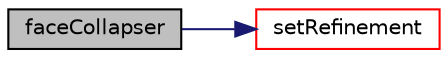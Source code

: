 digraph "faceCollapser"
{
  bgcolor="transparent";
  edge [fontname="Helvetica",fontsize="10",labelfontname="Helvetica",labelfontsize="10"];
  node [fontname="Helvetica",fontsize="10",shape=record];
  rankdir="LR";
  Node1 [label="faceCollapser",height=0.2,width=0.4,color="black", fillcolor="grey75", style="filled", fontcolor="black"];
  Node1 -> Node2 [color="midnightblue",fontsize="10",style="solid",fontname="Helvetica"];
  Node2 [label="setRefinement",height=0.2,width=0.4,color="red",URL="$a00721.html#a59a6ebacbd6a1a48f22424f5a8f81195",tooltip="Collapse faces along endpoints. Play commands into. "];
}
